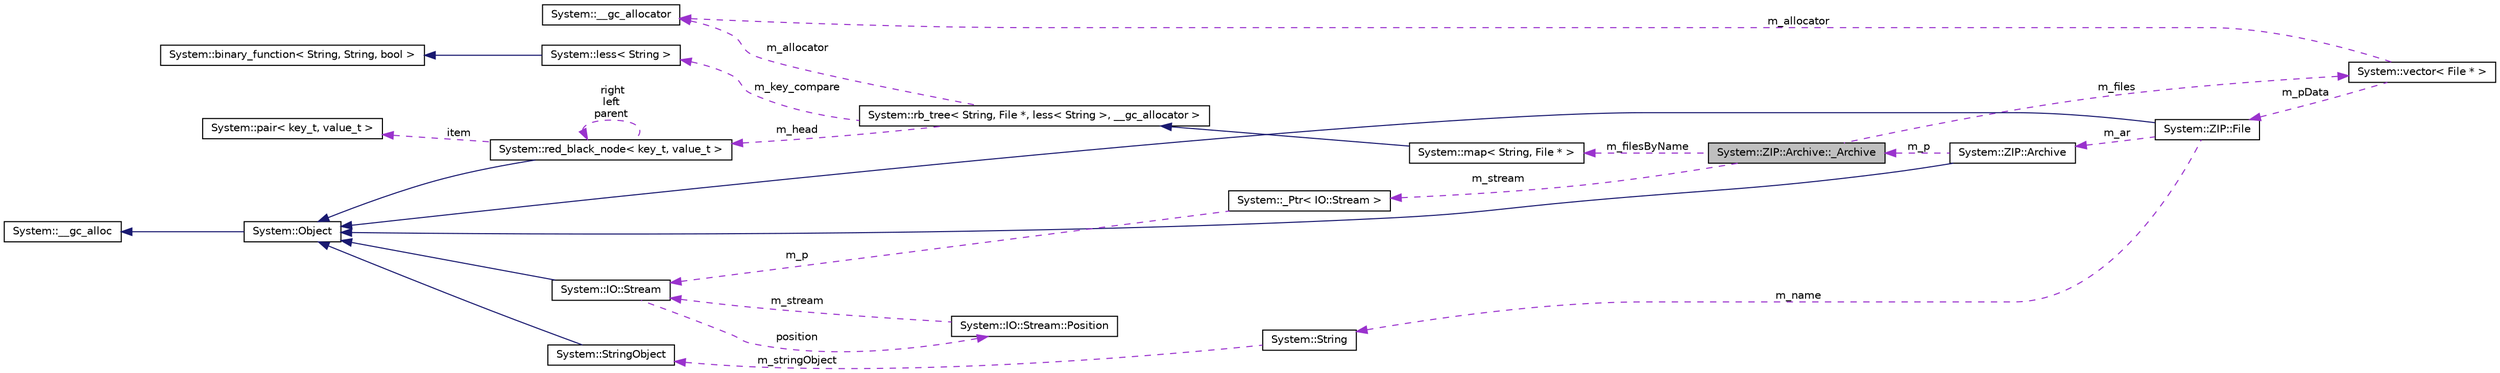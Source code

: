 digraph G
{
  edge [fontname="Helvetica",fontsize="10",labelfontname="Helvetica",labelfontsize="10"];
  node [fontname="Helvetica",fontsize="10",shape=record];
  rankdir="LR";
  Node1 [label="System::ZIP::Archive::_Archive",height=0.2,width=0.4,color="black", fillcolor="grey75", style="filled" fontcolor="black"];
  Node2 -> Node1 [dir="back",color="darkorchid3",fontsize="10",style="dashed",label=" m_files" ,fontname="Helvetica"];
  Node2 [label="System::vector\< File * \>",height=0.2,width=0.4,color="black", fillcolor="white", style="filled",URL="$class_system_1_1vector.html"];
  Node3 -> Node2 [dir="back",color="darkorchid3",fontsize="10",style="dashed",label=" m_allocator" ,fontname="Helvetica"];
  Node3 [label="System::__gc_allocator",height=0.2,width=0.4,color="black", fillcolor="white", style="filled",URL="$class_system_1_1____gc__allocator.html"];
  Node4 -> Node2 [dir="back",color="darkorchid3",fontsize="10",style="dashed",label=" m_pData" ,fontname="Helvetica"];
  Node4 [label="System::ZIP::File",height=0.2,width=0.4,color="black", fillcolor="white", style="filled",URL="$class_system_1_1_z_i_p_1_1_file.html"];
  Node5 -> Node4 [dir="back",color="midnightblue",fontsize="10",style="solid",fontname="Helvetica"];
  Node5 [label="System::Object",height=0.2,width=0.4,color="black", fillcolor="white", style="filled",URL="$class_system_1_1_object.html"];
  Node6 -> Node5 [dir="back",color="midnightblue",fontsize="10",style="solid",fontname="Helvetica"];
  Node6 [label="System::__gc_alloc",height=0.2,width=0.4,color="black", fillcolor="white", style="filled",URL="$class_system_1_1____gc__alloc.html"];
  Node7 -> Node4 [dir="back",color="darkorchid3",fontsize="10",style="dashed",label=" m_name" ,fontname="Helvetica"];
  Node7 [label="System::String",height=0.2,width=0.4,color="black", fillcolor="white", style="filled",URL="$class_system_1_1_string.html"];
  Node8 -> Node7 [dir="back",color="darkorchid3",fontsize="10",style="dashed",label=" m_stringObject" ,fontname="Helvetica"];
  Node8 [label="System::StringObject",height=0.2,width=0.4,color="black", fillcolor="white", style="filled",URL="$class_system_1_1_string_object.html"];
  Node5 -> Node8 [dir="back",color="midnightblue",fontsize="10",style="solid",fontname="Helvetica"];
  Node9 -> Node4 [dir="back",color="darkorchid3",fontsize="10",style="dashed",label=" m_ar" ,fontname="Helvetica"];
  Node9 [label="System::ZIP::Archive",height=0.2,width=0.4,color="black", fillcolor="white", style="filled",URL="$class_system_1_1_z_i_p_1_1_archive.html"];
  Node5 -> Node9 [dir="back",color="midnightblue",fontsize="10",style="solid",fontname="Helvetica"];
  Node1 -> Node9 [dir="back",color="darkorchid3",fontsize="10",style="dashed",label=" m_p" ,fontname="Helvetica"];
  Node10 -> Node1 [dir="back",color="darkorchid3",fontsize="10",style="dashed",label=" m_filesByName" ,fontname="Helvetica"];
  Node10 [label="System::map\< String, File * \>",height=0.2,width=0.4,color="black", fillcolor="white", style="filled",URL="$class_system_1_1map.html"];
  Node11 -> Node10 [dir="back",color="midnightblue",fontsize="10",style="solid",fontname="Helvetica"];
  Node11 [label="System::rb_tree\< String, File *, less\< String \>, __gc_allocator \>",height=0.2,width=0.4,color="black", fillcolor="white", style="filled",URL="$class_system_1_1rb__tree.html"];
  Node3 -> Node11 [dir="back",color="darkorchid3",fontsize="10",style="dashed",label=" m_allocator" ,fontname="Helvetica"];
  Node12 -> Node11 [dir="back",color="darkorchid3",fontsize="10",style="dashed",label=" m_key_compare" ,fontname="Helvetica"];
  Node12 [label="System::less\< String \>",height=0.2,width=0.4,color="black", fillcolor="white", style="filled",URL="$class_system_1_1less_3_01_string_01_4.html"];
  Node13 -> Node12 [dir="back",color="midnightblue",fontsize="10",style="solid",fontname="Helvetica"];
  Node13 [label="System::binary_function\< String, String, bool \>",height=0.2,width=0.4,color="black", fillcolor="white", style="filled",URL="$class_system_1_1binary__function.html"];
  Node14 -> Node11 [dir="back",color="darkorchid3",fontsize="10",style="dashed",label=" m_head" ,fontname="Helvetica"];
  Node14 [label="System::red_black_node\< key_t, value_t \>",height=0.2,width=0.4,color="black", fillcolor="white", style="filled",URL="$class_system_1_1red__black__node.html"];
  Node5 -> Node14 [dir="back",color="midnightblue",fontsize="10",style="solid",fontname="Helvetica"];
  Node14 -> Node14 [dir="back",color="darkorchid3",fontsize="10",style="dashed",label=" right\nleft\nparent" ,fontname="Helvetica"];
  Node15 -> Node14 [dir="back",color="darkorchid3",fontsize="10",style="dashed",label=" item" ,fontname="Helvetica"];
  Node15 [label="System::pair\< key_t, value_t \>",height=0.2,width=0.4,color="black", fillcolor="white", style="filled",URL="$class_system_1_1pair.html"];
  Node16 -> Node1 [dir="back",color="darkorchid3",fontsize="10",style="dashed",label=" m_stream" ,fontname="Helvetica"];
  Node16 [label="System::_Ptr\< IO::Stream \>",height=0.2,width=0.4,color="black", fillcolor="white", style="filled",URL="$class_system_1_1___ptr.html"];
  Node17 -> Node16 [dir="back",color="darkorchid3",fontsize="10",style="dashed",label=" m_p" ,fontname="Helvetica"];
  Node17 [label="System::IO::Stream",height=0.2,width=0.4,color="black", fillcolor="white", style="filled",URL="$class_system_1_1_i_o_1_1_stream.html"];
  Node5 -> Node17 [dir="back",color="midnightblue",fontsize="10",style="solid",fontname="Helvetica"];
  Node18 -> Node17 [dir="back",color="darkorchid3",fontsize="10",style="dashed",label=" position" ,fontname="Helvetica"];
  Node18 [label="System::IO::Stream::Position",height=0.2,width=0.4,color="black", fillcolor="white", style="filled",URL="$class_system_1_1_i_o_1_1_stream_1_1_position.html"];
  Node17 -> Node18 [dir="back",color="darkorchid3",fontsize="10",style="dashed",label=" m_stream" ,fontname="Helvetica"];
}
